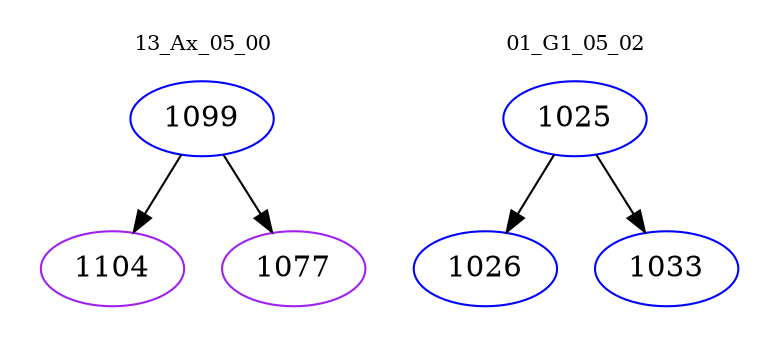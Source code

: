 digraph{
subgraph cluster_0 {
color = white
label = "13_Ax_05_00";
fontsize=10;
T0_1099 [label="1099", color="blue"]
T0_1099 -> T0_1104 [color="black"]
T0_1104 [label="1104", color="purple"]
T0_1099 -> T0_1077 [color="black"]
T0_1077 [label="1077", color="purple"]
}
subgraph cluster_1 {
color = white
label = "01_G1_05_02";
fontsize=10;
T1_1025 [label="1025", color="blue"]
T1_1025 -> T1_1026 [color="black"]
T1_1026 [label="1026", color="blue"]
T1_1025 -> T1_1033 [color="black"]
T1_1033 [label="1033", color="blue"]
}
}
